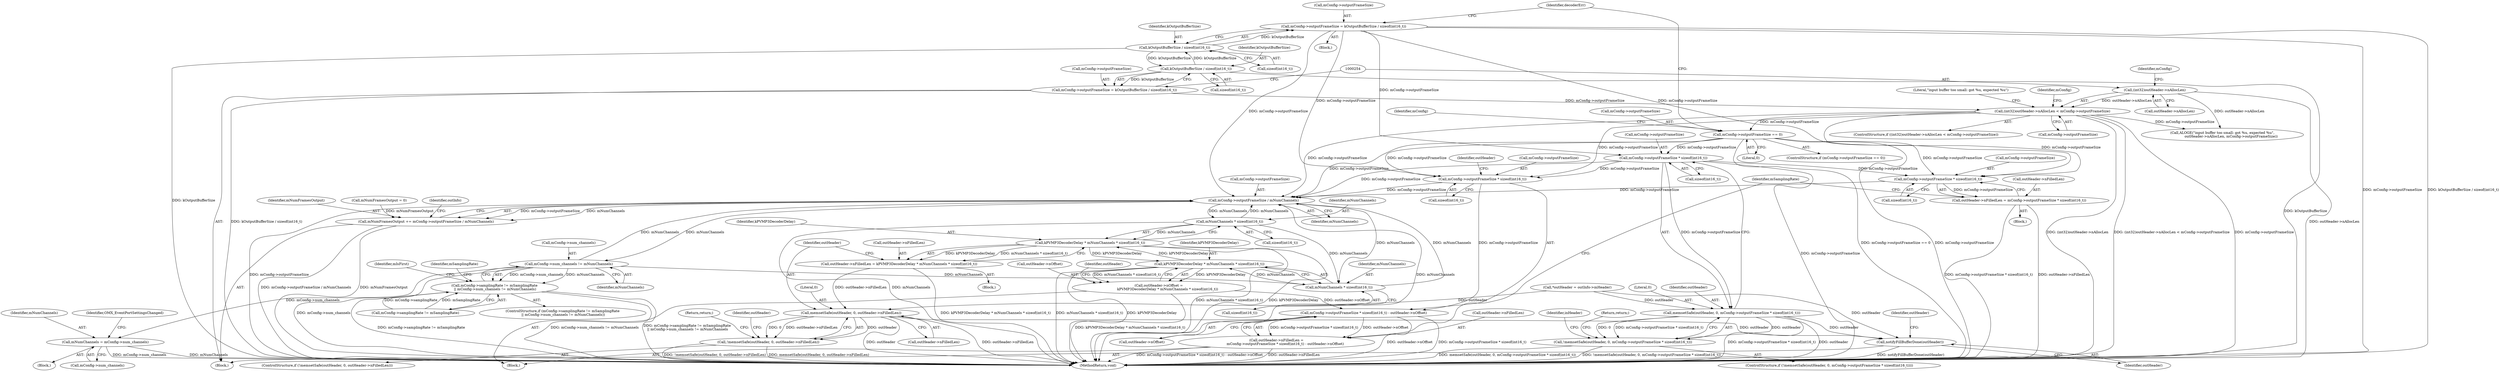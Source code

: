 digraph "0_Android_c2639afac631f5c1ffddf70ee8a6fe943d0bedf9@API" {
"1000394" [label="(Call,mConfig->outputFrameSize * sizeof(int16_t))"];
"1000332" [label="(Call,mConfig->outputFrameSize = kOutputBufferSize / sizeof(int16_t))"];
"1000336" [label="(Call,kOutputBufferSize / sizeof(int16_t))"];
"1000247" [label="(Call,kOutputBufferSize / sizeof(int16_t))"];
"1000326" [label="(Call,mConfig->outputFrameSize == 0)"];
"1000252" [label="(Call,(int32)outHeader->nAllocLen < mConfig->outputFrameSize)"];
"1000253" [label="(Call,(int32)outHeader->nAllocLen)"];
"1000243" [label="(Call,mConfig->outputFrameSize = kOutputBufferSize / sizeof(int16_t))"];
"1000391" [label="(Call,memsetSafe(outHeader, 0, mConfig->outputFrameSize * sizeof(int16_t)))"];
"1000390" [label="(Call,!memsetSafe(outHeader, 0, mConfig->outputFrameSize * sizeof(int16_t)))"];
"1000559" [label="(Call,notifyFillBufferDone(outHeader))"];
"1000466" [label="(Call,mConfig->outputFrameSize * sizeof(int16_t))"];
"1000465" [label="(Call,mConfig->outputFrameSize * sizeof(int16_t) - outHeader->nOffset)"];
"1000461" [label="(Call,outHeader->nFilledLen =\n                mConfig->outputFrameSize * sizeof(int16_t) - outHeader->nOffset)"];
"1000544" [label="(Call,mConfig->outputFrameSize / mNumChannels)"];
"1000362" [label="(Call,mNumChannels * sizeof(int16_t))"];
"1000360" [label="(Call,kPVMP3DecoderDelay * mNumChannels * sizeof(int16_t))"];
"1000356" [label="(Call,outHeader->nFilledLen = kPVMP3DecoderDelay * mNumChannels * sizeof(int16_t))"];
"1000368" [label="(Call,memsetSafe(outHeader, 0, outHeader->nFilledLen))"];
"1000367" [label="(Call,!memsetSafe(outHeader, 0, outHeader->nFilledLen))"];
"1000455" [label="(Call,kPVMP3DecoderDelay * mNumChannels * sizeof(int16_t))"];
"1000451" [label="(Call,outHeader->nOffset =\n                kPVMP3DecoderDelay * mNumChannels * sizeof(int16_t))"];
"1000457" [label="(Call,mNumChannels * sizeof(int16_t))"];
"1000420" [label="(Call,mConfig->num_channels != mNumChannels)"];
"1000414" [label="(Call,mConfig->samplingRate != mSamplingRate\n || mConfig->num_channels != mNumChannels)"];
"1000431" [label="(Call,mNumChannels = mConfig->num_channels)"];
"1000542" [label="(Call,mNumFramesOutput += mConfig->outputFrameSize / mNumChannels)"];
"1000489" [label="(Call,mConfig->outputFrameSize * sizeof(int16_t))"];
"1000485" [label="(Call,outHeader->nFilledLen = mConfig->outputFrameSize * sizeof(int16_t))"];
"1000343" [label="(Identifier,decoderErr)"];
"1000427" [label="(Identifier,mSamplingRate)"];
"1000369" [label="(Identifier,outHeader)"];
"1000333" [label="(Call,mConfig->outputFrameSize)"];
"1000559" [label="(Call,notifyFillBufferDone(outHeader))"];
"1000364" [label="(Call,sizeof(int16_t))"];
"1000325" [label="(ControlStructure,if (mConfig->outputFrameSize == 0))"];
"1000357" [label="(Call,outHeader->nFilledLen)"];
"1000466" [label="(Call,mConfig->outputFrameSize * sizeof(int16_t))"];
"1000458" [label="(Identifier,mNumChannels)"];
"1000338" [label="(Call,sizeof(int16_t))"];
"1000447" [label="(Block,)"];
"1000161" [label="(Call,*outHeader = outInfo->mHeader)"];
"1000190" [label="(Call,mNumFramesOutput = 0)"];
"1000362" [label="(Call,mNumChannels * sizeof(int16_t))"];
"1000446" [label="(Identifier,mIsFirst)"];
"1000363" [label="(Identifier,mNumChannels)"];
"1000253" [label="(Call,(int32)outHeader->nAllocLen)"];
"1000457" [label="(Call,mNumChannels * sizeof(int16_t))"];
"1000249" [label="(Call,sizeof(int16_t))"];
"1000334" [label="(Identifier,mConfig)"];
"1000432" [label="(Identifier,mNumChannels)"];
"1000371" [label="(Call,outHeader->nFilledLen)"];
"1000421" [label="(Call,mConfig->num_channels)"];
"1000463" [label="(Identifier,outHeader)"];
"1000337" [label="(Identifier,kOutputBufferSize)"];
"1000489" [label="(Call,mConfig->outputFrameSize * sizeof(int16_t))"];
"1000462" [label="(Call,outHeader->nFilledLen)"];
"1000368" [label="(Call,memsetSafe(outHeader, 0, outHeader->nFilledLen))"];
"1000564" [label="(MethodReturn,void)"];
"1000415" [label="(Call,mConfig->samplingRate != mSamplingRate)"];
"1000562" [label="(Identifier,outHeader)"];
"1000251" [label="(ControlStructure,if ((int32)outHeader->nAllocLen < mConfig->outputFrameSize))"];
"1000451" [label="(Call,outHeader->nOffset =\n                kPVMP3DecoderDelay * mNumChannels * sizeof(int16_t))"];
"1000393" [label="(Literal,0)"];
"1000392" [label="(Identifier,outHeader)"];
"1000551" [label="(Identifier,outInfo)"];
"1000361" [label="(Identifier,kPVMP3DecoderDelay)"];
"1000479" [label="(Block,)"];
"1000424" [label="(Identifier,mNumChannels)"];
"1000350" [label="(Block,)"];
"1000467" [label="(Call,mConfig->outputFrameSize)"];
"1000248" [label="(Identifier,kOutputBufferSize)"];
"1000375" [label="(Return,return;)"];
"1000433" [label="(Call,mConfig->num_channels)"];
"1000413" [label="(ControlStructure,if (mConfig->samplingRate != mSamplingRate\n || mConfig->num_channels != mNumChannels))"];
"1000548" [label="(Identifier,mNumChannels)"];
"1000420" [label="(Call,mConfig->num_channels != mNumChannels)"];
"1000452" [label="(Call,outHeader->nOffset)"];
"1000485" [label="(Call,outHeader->nFilledLen = mConfig->outputFrameSize * sizeof(int16_t))"];
"1000262" [label="(Call,ALOGE(\"input buffer too small: got %u, expected %u\",\n                outHeader->nAllocLen, mConfig->outputFrameSize))"];
"1000459" [label="(Call,sizeof(int16_t))"];
"1000461" [label="(Call,outHeader->nFilledLen =\n                mConfig->outputFrameSize * sizeof(int16_t) - outHeader->nOffset)"];
"1000455" [label="(Call,kPVMP3DecoderDelay * mNumChannels * sizeof(int16_t))"];
"1000258" [label="(Call,mConfig->outputFrameSize)"];
"1000465" [label="(Call,mConfig->outputFrameSize * sizeof(int16_t) - outHeader->nOffset)"];
"1000414" [label="(Call,mConfig->samplingRate != mSamplingRate\n || mConfig->num_channels != mNumChannels)"];
"1000330" [label="(Literal,0)"];
"1000332" [label="(Call,mConfig->outputFrameSize = kOutputBufferSize / sizeof(int16_t))"];
"1000263" [label="(Literal,\"input buffer too small: got %u, expected %u\")"];
"1000336" [label="(Call,kOutputBufferSize / sizeof(int16_t))"];
"1000398" [label="(Call,sizeof(int16_t))"];
"1000486" [label="(Call,outHeader->nFilledLen)"];
"1000252" [label="(Call,(int32)outHeader->nAllocLen < mConfig->outputFrameSize)"];
"1000331" [label="(Block,)"];
"1000470" [label="(Call,sizeof(int16_t))"];
"1000473" [label="(Identifier,outHeader)"];
"1000133" [label="(Block,)"];
"1000425" [label="(Block,)"];
"1000356" [label="(Call,outHeader->nFilledLen = kPVMP3DecoderDelay * mNumChannels * sizeof(int16_t))"];
"1000360" [label="(Call,kPVMP3DecoderDelay * mNumChannels * sizeof(int16_t))"];
"1000370" [label="(Literal,0)"];
"1000244" [label="(Call,mConfig->outputFrameSize)"];
"1000367" [label="(Call,!memsetSafe(outHeader, 0, outHeader->nFilledLen))"];
"1000401" [label="(Return,return;)"];
"1000390" [label="(Call,!memsetSafe(outHeader, 0, mConfig->outputFrameSize * sizeof(int16_t)))"];
"1000378" [label="(Identifier,outHeader)"];
"1000490" [label="(Call,mConfig->outputFrameSize)"];
"1000259" [label="(Identifier,mConfig)"];
"1000395" [label="(Call,mConfig->outputFrameSize)"];
"1000495" [label="(Identifier,mSamplingRate)"];
"1000394" [label="(Call,mConfig->outputFrameSize * sizeof(int16_t))"];
"1000284" [label="(Identifier,mConfig)"];
"1000545" [label="(Call,mConfig->outputFrameSize)"];
"1000560" [label="(Identifier,outHeader)"];
"1000543" [label="(Identifier,mNumFramesOutput)"];
"1000247" [label="(Call,kOutputBufferSize / sizeof(int16_t))"];
"1000391" [label="(Call,memsetSafe(outHeader, 0, mConfig->outputFrameSize * sizeof(int16_t)))"];
"1000255" [label="(Call,outHeader->nAllocLen)"];
"1000327" [label="(Call,mConfig->outputFrameSize)"];
"1000542" [label="(Call,mNumFramesOutput += mConfig->outputFrameSize / mNumChannels)"];
"1000326" [label="(Call,mConfig->outputFrameSize == 0)"];
"1000493" [label="(Call,sizeof(int16_t))"];
"1000437" [label="(Identifier,OMX_EventPortSettingsChanged)"];
"1000544" [label="(Call,mConfig->outputFrameSize / mNumChannels)"];
"1000456" [label="(Identifier,kPVMP3DecoderDelay)"];
"1000431" [label="(Call,mNumChannels = mConfig->num_channels)"];
"1000389" [label="(ControlStructure,if (!memsetSafe(outHeader, 0, mConfig->outputFrameSize * sizeof(int16_t))))"];
"1000472" [label="(Call,outHeader->nOffset)"];
"1000366" [label="(ControlStructure,if (!memsetSafe(outHeader, 0, outHeader->nFilledLen)))"];
"1000243" [label="(Call,mConfig->outputFrameSize = kOutputBufferSize / sizeof(int16_t))"];
"1000403" [label="(Identifier,inHeader)"];
"1000394" -> "1000391"  [label="AST: "];
"1000394" -> "1000398"  [label="CFG: "];
"1000395" -> "1000394"  [label="AST: "];
"1000398" -> "1000394"  [label="AST: "];
"1000391" -> "1000394"  [label="CFG: "];
"1000394" -> "1000564"  [label="DDG: mConfig->outputFrameSize"];
"1000394" -> "1000391"  [label="DDG: mConfig->outputFrameSize"];
"1000332" -> "1000394"  [label="DDG: mConfig->outputFrameSize"];
"1000326" -> "1000394"  [label="DDG: mConfig->outputFrameSize"];
"1000394" -> "1000466"  [label="DDG: mConfig->outputFrameSize"];
"1000394" -> "1000489"  [label="DDG: mConfig->outputFrameSize"];
"1000394" -> "1000544"  [label="DDG: mConfig->outputFrameSize"];
"1000332" -> "1000331"  [label="AST: "];
"1000332" -> "1000336"  [label="CFG: "];
"1000333" -> "1000332"  [label="AST: "];
"1000336" -> "1000332"  [label="AST: "];
"1000343" -> "1000332"  [label="CFG: "];
"1000332" -> "1000564"  [label="DDG: mConfig->outputFrameSize"];
"1000332" -> "1000564"  [label="DDG: kOutputBufferSize / sizeof(int16_t)"];
"1000336" -> "1000332"  [label="DDG: kOutputBufferSize"];
"1000332" -> "1000466"  [label="DDG: mConfig->outputFrameSize"];
"1000332" -> "1000489"  [label="DDG: mConfig->outputFrameSize"];
"1000332" -> "1000544"  [label="DDG: mConfig->outputFrameSize"];
"1000336" -> "1000338"  [label="CFG: "];
"1000337" -> "1000336"  [label="AST: "];
"1000338" -> "1000336"  [label="AST: "];
"1000336" -> "1000564"  [label="DDG: kOutputBufferSize"];
"1000336" -> "1000247"  [label="DDG: kOutputBufferSize"];
"1000247" -> "1000336"  [label="DDG: kOutputBufferSize"];
"1000247" -> "1000243"  [label="AST: "];
"1000247" -> "1000249"  [label="CFG: "];
"1000248" -> "1000247"  [label="AST: "];
"1000249" -> "1000247"  [label="AST: "];
"1000243" -> "1000247"  [label="CFG: "];
"1000247" -> "1000564"  [label="DDG: kOutputBufferSize"];
"1000247" -> "1000243"  [label="DDG: kOutputBufferSize"];
"1000326" -> "1000325"  [label="AST: "];
"1000326" -> "1000330"  [label="CFG: "];
"1000327" -> "1000326"  [label="AST: "];
"1000330" -> "1000326"  [label="AST: "];
"1000334" -> "1000326"  [label="CFG: "];
"1000343" -> "1000326"  [label="CFG: "];
"1000326" -> "1000564"  [label="DDG: mConfig->outputFrameSize == 0"];
"1000326" -> "1000564"  [label="DDG: mConfig->outputFrameSize"];
"1000252" -> "1000326"  [label="DDG: mConfig->outputFrameSize"];
"1000326" -> "1000466"  [label="DDG: mConfig->outputFrameSize"];
"1000326" -> "1000489"  [label="DDG: mConfig->outputFrameSize"];
"1000326" -> "1000544"  [label="DDG: mConfig->outputFrameSize"];
"1000252" -> "1000251"  [label="AST: "];
"1000252" -> "1000258"  [label="CFG: "];
"1000253" -> "1000252"  [label="AST: "];
"1000258" -> "1000252"  [label="AST: "];
"1000263" -> "1000252"  [label="CFG: "];
"1000284" -> "1000252"  [label="CFG: "];
"1000252" -> "1000564"  [label="DDG: (int32)outHeader->nAllocLen"];
"1000252" -> "1000564"  [label="DDG: (int32)outHeader->nAllocLen < mConfig->outputFrameSize"];
"1000252" -> "1000564"  [label="DDG: mConfig->outputFrameSize"];
"1000253" -> "1000252"  [label="DDG: outHeader->nAllocLen"];
"1000243" -> "1000252"  [label="DDG: mConfig->outputFrameSize"];
"1000252" -> "1000262"  [label="DDG: mConfig->outputFrameSize"];
"1000252" -> "1000466"  [label="DDG: mConfig->outputFrameSize"];
"1000252" -> "1000489"  [label="DDG: mConfig->outputFrameSize"];
"1000252" -> "1000544"  [label="DDG: mConfig->outputFrameSize"];
"1000253" -> "1000255"  [label="CFG: "];
"1000254" -> "1000253"  [label="AST: "];
"1000255" -> "1000253"  [label="AST: "];
"1000259" -> "1000253"  [label="CFG: "];
"1000253" -> "1000564"  [label="DDG: outHeader->nAllocLen"];
"1000253" -> "1000262"  [label="DDG: outHeader->nAllocLen"];
"1000243" -> "1000133"  [label="AST: "];
"1000244" -> "1000243"  [label="AST: "];
"1000254" -> "1000243"  [label="CFG: "];
"1000243" -> "1000564"  [label="DDG: kOutputBufferSize / sizeof(int16_t)"];
"1000391" -> "1000390"  [label="AST: "];
"1000392" -> "1000391"  [label="AST: "];
"1000393" -> "1000391"  [label="AST: "];
"1000390" -> "1000391"  [label="CFG: "];
"1000391" -> "1000564"  [label="DDG: mConfig->outputFrameSize * sizeof(int16_t)"];
"1000391" -> "1000564"  [label="DDG: outHeader"];
"1000391" -> "1000390"  [label="DDG: outHeader"];
"1000391" -> "1000390"  [label="DDG: 0"];
"1000391" -> "1000390"  [label="DDG: mConfig->outputFrameSize * sizeof(int16_t)"];
"1000161" -> "1000391"  [label="DDG: outHeader"];
"1000391" -> "1000559"  [label="DDG: outHeader"];
"1000390" -> "1000389"  [label="AST: "];
"1000401" -> "1000390"  [label="CFG: "];
"1000403" -> "1000390"  [label="CFG: "];
"1000390" -> "1000564"  [label="DDG: !memsetSafe(outHeader, 0, mConfig->outputFrameSize * sizeof(int16_t))"];
"1000390" -> "1000564"  [label="DDG: memsetSafe(outHeader, 0, mConfig->outputFrameSize * sizeof(int16_t))"];
"1000559" -> "1000133"  [label="AST: "];
"1000559" -> "1000560"  [label="CFG: "];
"1000560" -> "1000559"  [label="AST: "];
"1000562" -> "1000559"  [label="CFG: "];
"1000559" -> "1000564"  [label="DDG: notifyFillBufferDone(outHeader)"];
"1000368" -> "1000559"  [label="DDG: outHeader"];
"1000161" -> "1000559"  [label="DDG: outHeader"];
"1000466" -> "1000465"  [label="AST: "];
"1000466" -> "1000470"  [label="CFG: "];
"1000467" -> "1000466"  [label="AST: "];
"1000470" -> "1000466"  [label="AST: "];
"1000473" -> "1000466"  [label="CFG: "];
"1000466" -> "1000465"  [label="DDG: mConfig->outputFrameSize"];
"1000466" -> "1000544"  [label="DDG: mConfig->outputFrameSize"];
"1000465" -> "1000461"  [label="AST: "];
"1000465" -> "1000472"  [label="CFG: "];
"1000472" -> "1000465"  [label="AST: "];
"1000461" -> "1000465"  [label="CFG: "];
"1000465" -> "1000564"  [label="DDG: outHeader->nOffset"];
"1000465" -> "1000564"  [label="DDG: mConfig->outputFrameSize * sizeof(int16_t)"];
"1000465" -> "1000461"  [label="DDG: mConfig->outputFrameSize * sizeof(int16_t)"];
"1000465" -> "1000461"  [label="DDG: outHeader->nOffset"];
"1000451" -> "1000465"  [label="DDG: outHeader->nOffset"];
"1000461" -> "1000447"  [label="AST: "];
"1000462" -> "1000461"  [label="AST: "];
"1000495" -> "1000461"  [label="CFG: "];
"1000461" -> "1000564"  [label="DDG: mConfig->outputFrameSize * sizeof(int16_t) - outHeader->nOffset"];
"1000461" -> "1000564"  [label="DDG: outHeader->nFilledLen"];
"1000544" -> "1000542"  [label="AST: "];
"1000544" -> "1000548"  [label="CFG: "];
"1000545" -> "1000544"  [label="AST: "];
"1000548" -> "1000544"  [label="AST: "];
"1000542" -> "1000544"  [label="CFG: "];
"1000544" -> "1000564"  [label="DDG: mNumChannels"];
"1000544" -> "1000564"  [label="DDG: mConfig->outputFrameSize"];
"1000544" -> "1000362"  [label="DDG: mNumChannels"];
"1000544" -> "1000420"  [label="DDG: mNumChannels"];
"1000544" -> "1000457"  [label="DDG: mNumChannels"];
"1000544" -> "1000542"  [label="DDG: mConfig->outputFrameSize"];
"1000544" -> "1000542"  [label="DDG: mNumChannels"];
"1000489" -> "1000544"  [label="DDG: mConfig->outputFrameSize"];
"1000420" -> "1000544"  [label="DDG: mNumChannels"];
"1000457" -> "1000544"  [label="DDG: mNumChannels"];
"1000362" -> "1000544"  [label="DDG: mNumChannels"];
"1000362" -> "1000360"  [label="AST: "];
"1000362" -> "1000364"  [label="CFG: "];
"1000363" -> "1000362"  [label="AST: "];
"1000364" -> "1000362"  [label="AST: "];
"1000360" -> "1000362"  [label="CFG: "];
"1000362" -> "1000564"  [label="DDG: mNumChannels"];
"1000362" -> "1000360"  [label="DDG: mNumChannels"];
"1000362" -> "1000457"  [label="DDG: mNumChannels"];
"1000360" -> "1000356"  [label="AST: "];
"1000361" -> "1000360"  [label="AST: "];
"1000356" -> "1000360"  [label="CFG: "];
"1000360" -> "1000564"  [label="DDG: kPVMP3DecoderDelay"];
"1000360" -> "1000564"  [label="DDG: mNumChannels * sizeof(int16_t)"];
"1000360" -> "1000356"  [label="DDG: kPVMP3DecoderDelay"];
"1000360" -> "1000356"  [label="DDG: mNumChannels * sizeof(int16_t)"];
"1000455" -> "1000360"  [label="DDG: kPVMP3DecoderDelay"];
"1000360" -> "1000455"  [label="DDG: kPVMP3DecoderDelay"];
"1000356" -> "1000350"  [label="AST: "];
"1000357" -> "1000356"  [label="AST: "];
"1000369" -> "1000356"  [label="CFG: "];
"1000356" -> "1000564"  [label="DDG: kPVMP3DecoderDelay * mNumChannels * sizeof(int16_t)"];
"1000356" -> "1000368"  [label="DDG: outHeader->nFilledLen"];
"1000368" -> "1000367"  [label="AST: "];
"1000368" -> "1000371"  [label="CFG: "];
"1000369" -> "1000368"  [label="AST: "];
"1000370" -> "1000368"  [label="AST: "];
"1000371" -> "1000368"  [label="AST: "];
"1000367" -> "1000368"  [label="CFG: "];
"1000368" -> "1000564"  [label="DDG: outHeader"];
"1000368" -> "1000564"  [label="DDG: outHeader->nFilledLen"];
"1000368" -> "1000367"  [label="DDG: outHeader"];
"1000368" -> "1000367"  [label="DDG: 0"];
"1000368" -> "1000367"  [label="DDG: outHeader->nFilledLen"];
"1000161" -> "1000368"  [label="DDG: outHeader"];
"1000367" -> "1000366"  [label="AST: "];
"1000375" -> "1000367"  [label="CFG: "];
"1000378" -> "1000367"  [label="CFG: "];
"1000367" -> "1000564"  [label="DDG: memsetSafe(outHeader, 0, outHeader->nFilledLen)"];
"1000367" -> "1000564"  [label="DDG: !memsetSafe(outHeader, 0, outHeader->nFilledLen)"];
"1000455" -> "1000451"  [label="AST: "];
"1000455" -> "1000457"  [label="CFG: "];
"1000456" -> "1000455"  [label="AST: "];
"1000457" -> "1000455"  [label="AST: "];
"1000451" -> "1000455"  [label="CFG: "];
"1000455" -> "1000564"  [label="DDG: mNumChannels * sizeof(int16_t)"];
"1000455" -> "1000564"  [label="DDG: kPVMP3DecoderDelay"];
"1000455" -> "1000451"  [label="DDG: kPVMP3DecoderDelay"];
"1000455" -> "1000451"  [label="DDG: mNumChannels * sizeof(int16_t)"];
"1000457" -> "1000455"  [label="DDG: mNumChannels"];
"1000451" -> "1000447"  [label="AST: "];
"1000452" -> "1000451"  [label="AST: "];
"1000463" -> "1000451"  [label="CFG: "];
"1000451" -> "1000564"  [label="DDG: kPVMP3DecoderDelay * mNumChannels * sizeof(int16_t)"];
"1000457" -> "1000459"  [label="CFG: "];
"1000458" -> "1000457"  [label="AST: "];
"1000459" -> "1000457"  [label="AST: "];
"1000420" -> "1000457"  [label="DDG: mNumChannels"];
"1000420" -> "1000414"  [label="AST: "];
"1000420" -> "1000424"  [label="CFG: "];
"1000421" -> "1000420"  [label="AST: "];
"1000424" -> "1000420"  [label="AST: "];
"1000414" -> "1000420"  [label="CFG: "];
"1000420" -> "1000564"  [label="DDG: mConfig->num_channels"];
"1000420" -> "1000414"  [label="DDG: mConfig->num_channels"];
"1000420" -> "1000414"  [label="DDG: mNumChannels"];
"1000420" -> "1000431"  [label="DDG: mConfig->num_channels"];
"1000414" -> "1000413"  [label="AST: "];
"1000414" -> "1000415"  [label="CFG: "];
"1000415" -> "1000414"  [label="AST: "];
"1000427" -> "1000414"  [label="CFG: "];
"1000446" -> "1000414"  [label="CFG: "];
"1000414" -> "1000564"  [label="DDG: mConfig->num_channels != mNumChannels"];
"1000414" -> "1000564"  [label="DDG: mConfig->samplingRate != mSamplingRate\n || mConfig->num_channels != mNumChannels"];
"1000414" -> "1000564"  [label="DDG: mConfig->samplingRate != mSamplingRate"];
"1000415" -> "1000414"  [label="DDG: mConfig->samplingRate"];
"1000415" -> "1000414"  [label="DDG: mSamplingRate"];
"1000431" -> "1000425"  [label="AST: "];
"1000431" -> "1000433"  [label="CFG: "];
"1000432" -> "1000431"  [label="AST: "];
"1000433" -> "1000431"  [label="AST: "];
"1000437" -> "1000431"  [label="CFG: "];
"1000431" -> "1000564"  [label="DDG: mNumChannels"];
"1000431" -> "1000564"  [label="DDG: mConfig->num_channels"];
"1000542" -> "1000133"  [label="AST: "];
"1000543" -> "1000542"  [label="AST: "];
"1000551" -> "1000542"  [label="CFG: "];
"1000542" -> "1000564"  [label="DDG: mNumFramesOutput"];
"1000542" -> "1000564"  [label="DDG: mConfig->outputFrameSize / mNumChannels"];
"1000190" -> "1000542"  [label="DDG: mNumFramesOutput"];
"1000489" -> "1000485"  [label="AST: "];
"1000489" -> "1000493"  [label="CFG: "];
"1000490" -> "1000489"  [label="AST: "];
"1000493" -> "1000489"  [label="AST: "];
"1000485" -> "1000489"  [label="CFG: "];
"1000489" -> "1000485"  [label="DDG: mConfig->outputFrameSize"];
"1000485" -> "1000479"  [label="AST: "];
"1000486" -> "1000485"  [label="AST: "];
"1000495" -> "1000485"  [label="CFG: "];
"1000485" -> "1000564"  [label="DDG: outHeader->nFilledLen"];
"1000485" -> "1000564"  [label="DDG: mConfig->outputFrameSize * sizeof(int16_t)"];
}
